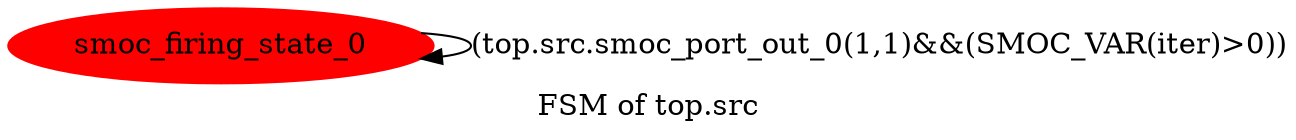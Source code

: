 digraph G {
graph [label="FSM of top.src"]
0[color="red" label="smoc_firing_state_0" style="filled"];
0->0 [label="(top.src.smoc_port_out_0(1,1)&&(SMOC_VAR(iter)>0))"];
}
digraph G {
graph [label="FSM of top.snk"]
0[color="red" label="smoc_firing_state_1" style="filled"];
0->0 [label="top.snk.smoc_port_in_0(1,1)"];
}
digraph G {
graph [label="FSM of top.transform"]
0[color="red" label="a" style="filled"];
1[label="b"];
2[label="smoc_firing_state_3.smoc_firing_state_2.s_s_b"];
3[label="smoc_firing_state_3.smoc_firing_state_2.s_s_a"];
4[label="d"];
5[label="smoc_firing_state_3.s_b"];
6[label="e"];
0->1 [label="top.transform.smoc_port_in_0(1,1)"];
1->2 [label="SMOC_GUARD(this_type::odd)"];
1->3 [label="(!SMOC_GUARD(this_type::odd))"];
2->5 [label="1"];
2->4 [label="(!SMOC_GUARD(this_type::odd))"];
3->5 [label="1"];
3->4 [label="(!SMOC_GUARD(this_type::odd))"];
4->0 [label="top.transform.smoc_port_out_0(1,1)"];
5->6 [label="SMOC_GUARD(this_type::odd)"];
5->4 [label="(!SMOC_GUARD(this_type::odd))"];
6->0 [label="top.transform.smoc_port_out_0(1,1)"];
}

